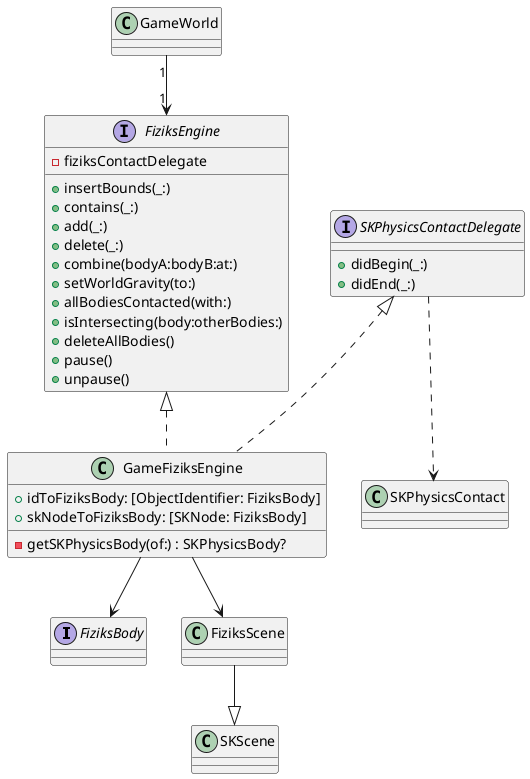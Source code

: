 @startuml
interface FiziksBody {

}

interface FiziksEngine {
    - fiziksContactDelegate
    +insertBounds(_:)
    +contains(_:)
    +add(_:)
    +delete(_:)
    +combine(bodyA:bodyB:at:)
    +setWorldGravity(to:)
    +allBodiesContacted(with:)
    +isIntersecting(body:otherBodies:)
    +deleteAllBodies()
    +pause()
    +unpause()
}

class GameFiziksEngine implements SKPhysicsContactDelegate, FiziksEngine {
    + idToFiziksBody: [ObjectIdentifier: FiziksBody]
    + skNodeToFiziksBody: [SKNode: FiziksBody]
    - getSKPhysicsBody(of:) : SKPhysicsBody?
}

interface SKPhysicsContactDelegate {
    +didBegin(_:)
    +didEnd(_:)
}

GameFiziksEngine --> FiziksBody
GameFiziksEngine --> FiziksScene
SKPhysicsContactDelegate ..> SKPhysicsContact
FiziksScene --|> SKScene
GameWorld "1"-->"1" FiziksEngine
@enduml
